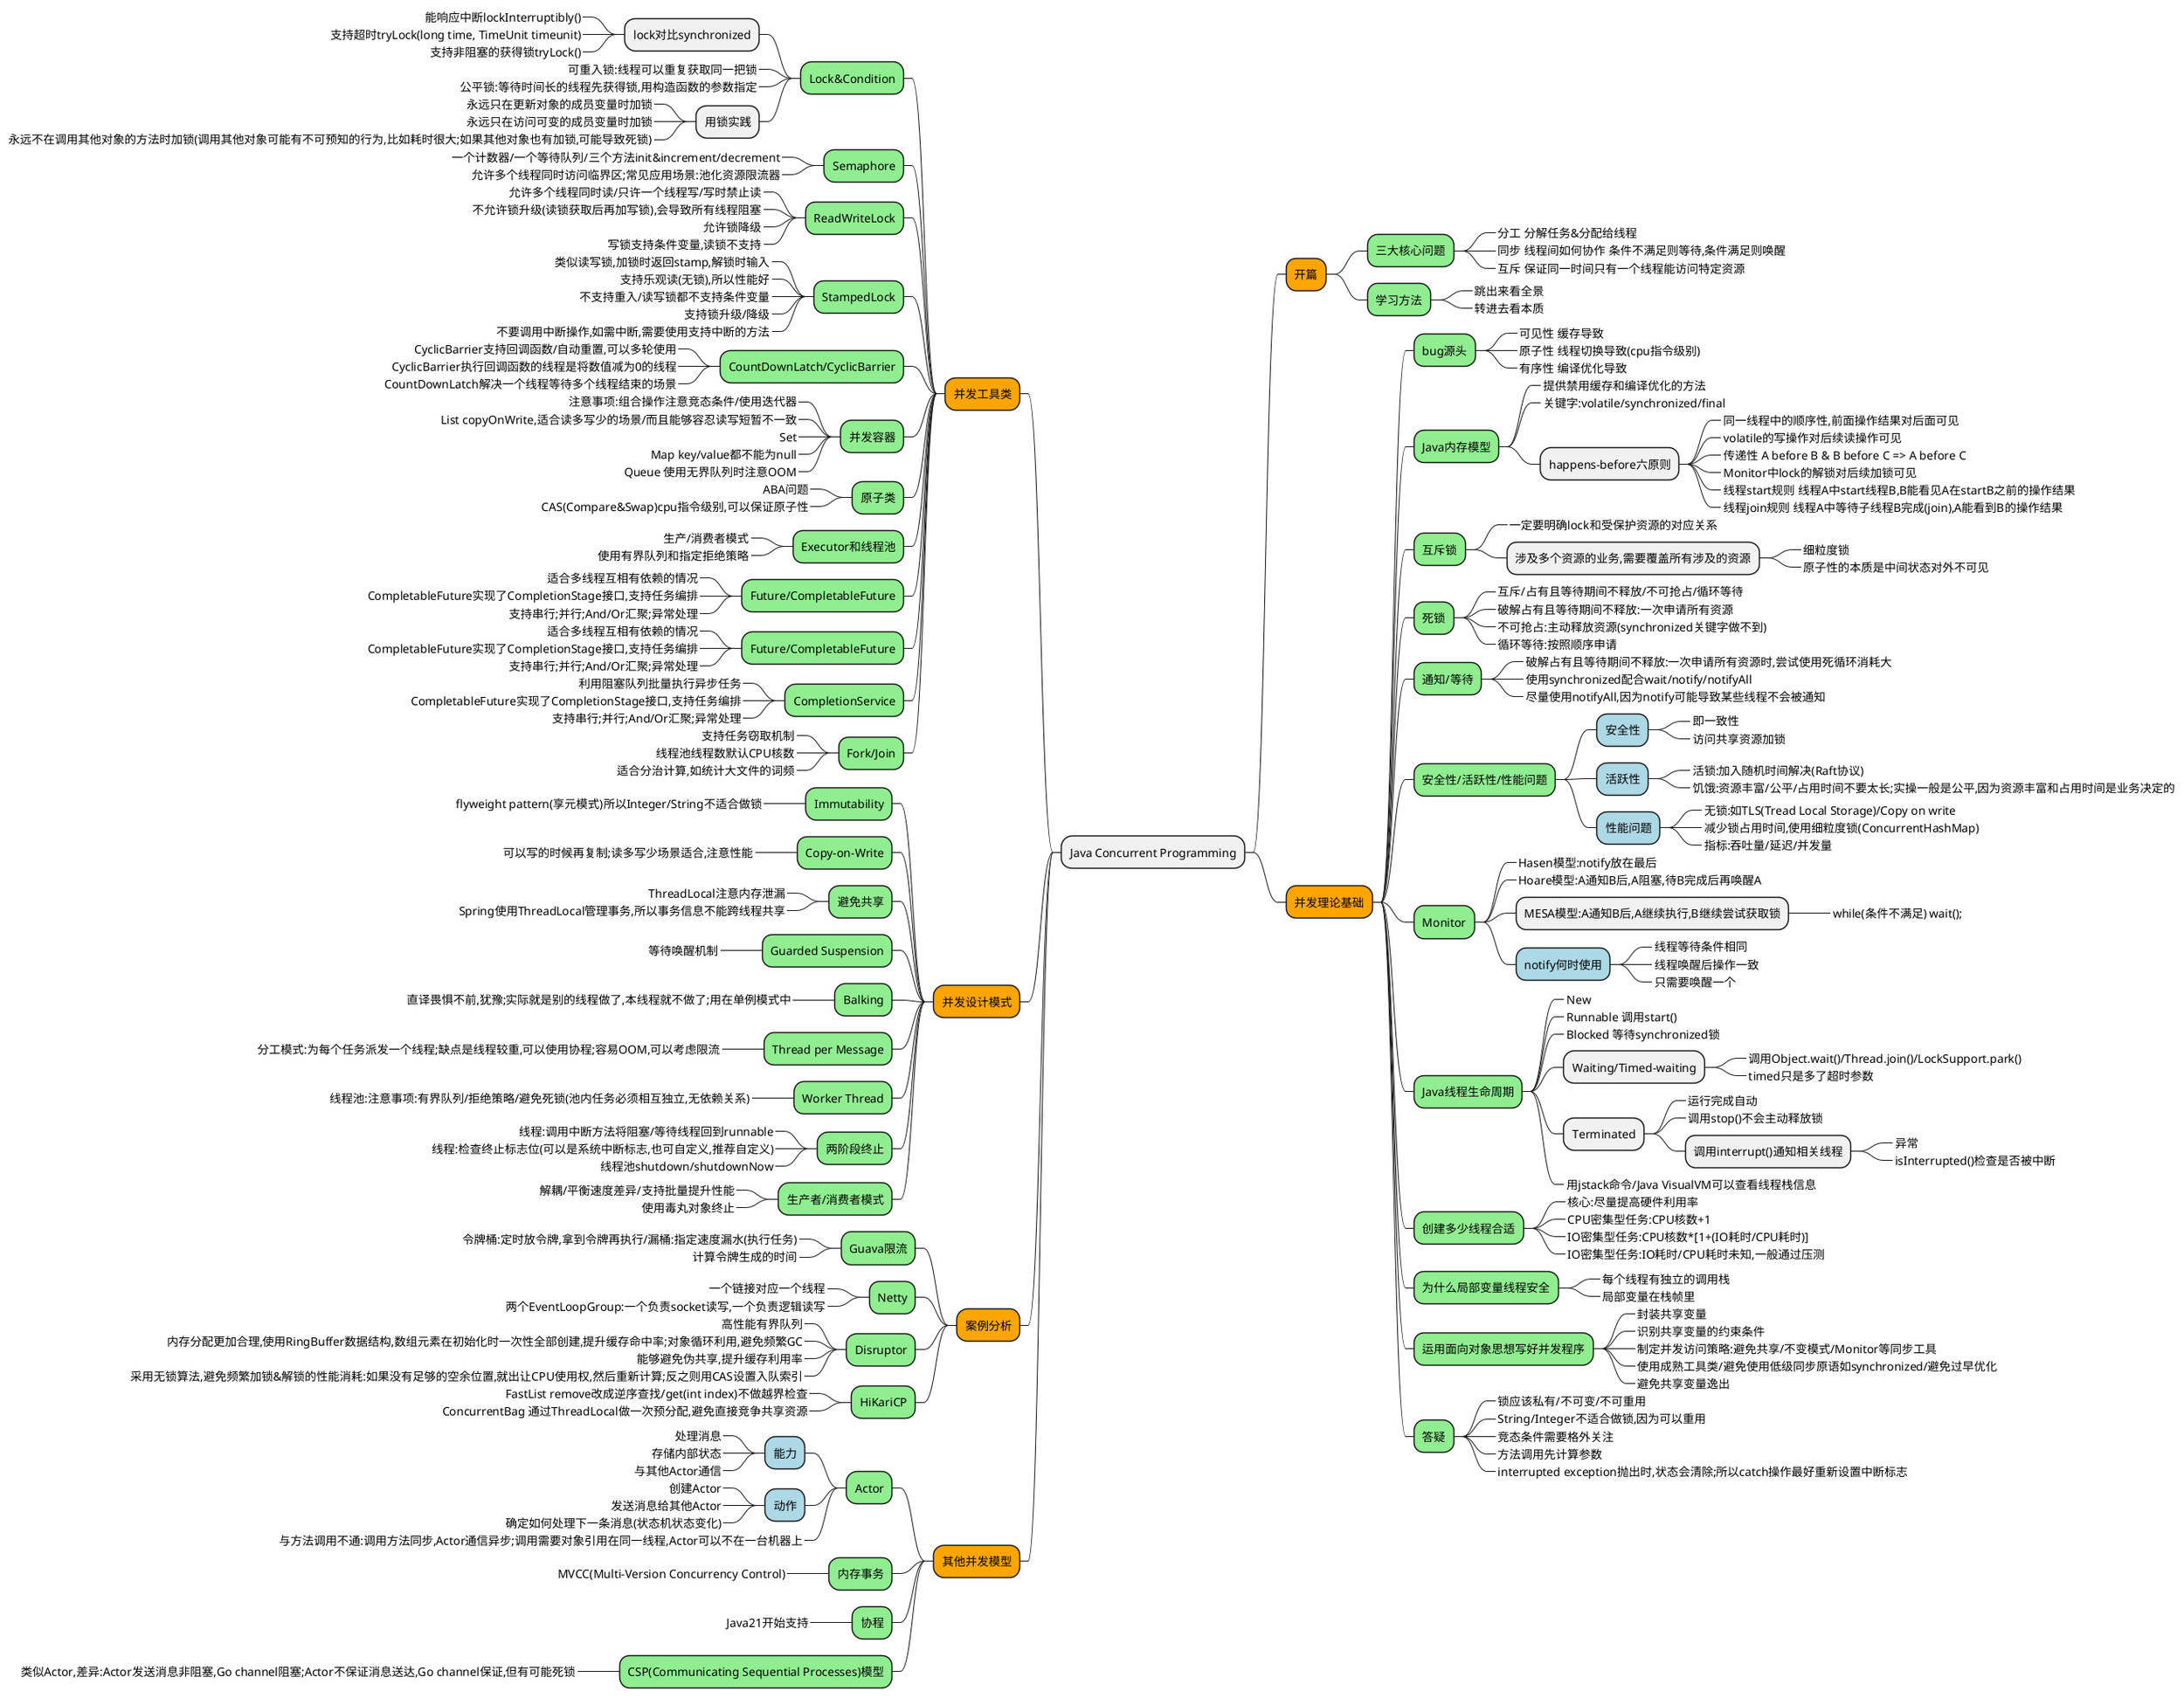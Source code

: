 @startmindmap
* Java Concurrent Programming
    *[#orange] 开篇
        *[#lightgreen] 三大核心问题
            *_ 分工 分解任务&分配给线程
            *_ 同步 线程间如何协作 条件不满足则等待,条件满足则唤醒
            *_ 互斥 保证同一时间只有一个线程能访问特定资源
        *[#lightgreen] 学习方法
            *_ 跳出来看全景
            *_ 转进去看本质
    *[#orange] 并发理论基础
        *[#lightgreen] bug源头
            *_ 可见性 缓存导致
            *_ 原子性 线程切换导致(cpu指令级别)
            *_ 有序性 编译优化导致
        *[#lightgreen] Java内存模型
            *_ 提供禁用缓存和编译优化的方法
            *_ 关键字:volatile/synchronized/final
            * happens-before六原则
                *_ 同一线程中的顺序性,前面操作结果对后面可见
                *_ volatile的写操作对后续读操作可见
                *_ 传递性 A before B & B before C => A before C
                *_ Monitor中lock的解锁对后续加锁可见
                *_ 线程start规则 线程A中start线程B,B能看见A在startB之前的操作结果
                *_ 线程join规则 线程A中等待子线程B完成(join),A能看到B的操作结果
        *[#lightgreen] 互斥锁
            *_ 一定要明确lock和受保护资源的对应关系
            * 涉及多个资源的业务,需要覆盖所有涉及的资源
                *_ 细粒度锁
                *_ 原子性的本质是中间状态对外不可见
        *[#lightgreen] 死锁
            *_ 互斥/占有且等待期间不释放/不可抢占/循环等待
            *_ 破解占有且等待期间不释放:一次申请所有资源
            *_ 不可抢占:主动释放资源(synchronized关键字做不到)
            *_ 循环等待:按照顺序申请
        *[#lightgreen] 通知/等待
            *_ 破解占有且等待期间不释放:一次申请所有资源时,尝试使用死循环消耗大
            *_ 使用synchronized配合wait/notify/notifyAll
            *_ 尽量使用notifyAll,因为notify可能导致某些线程不会被通知
        *[#lightgreen] 安全性/活跃性/性能问题
            *[#lightblue] 安全性
                *_ 即一致性
                *_ 访问共享资源加锁
            *[#lightblue] 活跃性
                *_ 活锁:加入随机时间解决(Raft协议)
                *_ 饥饿:资源丰富/公平/占用时间不要太长;实操一般是公平,因为资源丰富和占用时间是业务决定的
            *[#lightblue] 性能问题
                *_ 无锁:如TLS(Tread Local Storage)/Copy on write
                *_ 减少锁占用时间,使用细粒度锁(ConcurrentHashMap)
                *_ 指标:吞吐量/延迟/并发量
        *[#lightgreen] Monitor
            *_ Hasen模型:notify放在最后
            *_ Hoare模型:A通知B后,A阻塞,待B完成后再唤醒A
            * MESA模型:A通知B后,A继续执行,B继续尝试获取锁
                *_ while(条件不满足) wait();
            *[#lightblue] notify何时使用
                *_ 线程等待条件相同
                *_ 线程唤醒后操作一致
                *_ 只需要唤醒一个
        *[#lightgreen] Java线程生命周期
            *_ New
            *_ Runnable 调用start()
            *_ Blocked 等待synchronized锁
            * Waiting/Timed-waiting
                *_ 调用Object.wait()/Thread.join()/LockSupport.park()
                *_ timed只是多了超时参数
            * Terminated
                *_ 运行完成自动
                *_ 调用stop()不会主动释放锁
                * 调用interrupt()通知相关线程
                    *_ 异常
                    *_ isInterrupted()检查是否被中断
            *_ 用jstack命令/Java VisualVM可以查看线程栈信息
        *[#lightgreen] 创建多少线程合适
            *_ 核心:尽量提高硬件利用率
            *_ CPU密集型任务:CPU核数+1
            *_ IO密集型任务:CPU核数*[1+(IO耗时/CPU耗时)]
            *_ IO密集型任务:IO耗时/CPU耗时未知,一般通过压测
        *[#lightgreen] 为什么局部变量线程安全
            *_ 每个线程有独立的调用栈
            *_ 局部变量在栈帧里
        *[#lightgreen] 运用面向对象思想写好并发程序
            *_ 封装共享变量
            *_ 识别共享变量的约束条件
            *_ 制定并发访问策略:避免共享/不变模式/Monitor等同步工具
            *_ 使用成熟工具类/避免使用低级同步原语如synchronized/避免过早优化
            *_ 避免共享变量逸出
        *[#lightgreen] 答疑
            *_ 锁应该私有/不可变/不可重用
            *_ String/Integer不适合做锁,因为可以重用
            *_ 竞态条件需要格外关注
            *_ 方法调用先计算参数
            *_ interrupted exception抛出时,状态会清除;所以catch操作最好重新设置中断标志
left side
    *[#orange] 并发工具类
        *[#lightgreen] Lock&Condition
            * lock对比synchronized
                *_ 能响应中断lockInterruptibly()
                *_ 支持超时tryLock(long time, TimeUnit timeunit)
                *_ 支持非阻塞的获得锁tryLock()
            *_ 可重入锁:线程可以重复获取同一把锁
            *_ 公平锁:等待时间长的线程先获得锁,用构造函数的参数指定
            * 用锁实践
                *_ 永远只在更新对象的成员变量时加锁
                *_ 永远只在访问可变的成员变量时加锁
                *_ 永远不在调用其他对象的方法时加锁(调用其他对象可能有不可预知的行为,比如耗时很大;如果其他对象也有加锁,可能导致死锁)
        *[#lightgreen] Semaphore
            *_ 一个计数器/一个等待队列/三个方法init&increment/decrement
            *_ 允许多个线程同时访问临界区;常见应用场景:池化资源限流器
        *[#lightgreen] ReadWriteLock
            *_ 允许多个线程同时读/只许一个线程写/写时禁止读
            *_ 不允许锁升级(读锁获取后再加写锁),会导致所有线程阻塞
            *_ 允许锁降级
            *_ 写锁支持条件变量,读锁不支持
        *[#lightgreen] StampedLock
            *_ 类似读写锁,加锁时返回stamp,解锁时输入
            *_ 支持乐观读(无锁),所以性能好
            *_ 不支持重入/读写锁都不支持条件变量
            *_ 支持锁升级/降级
            *_ 不要调用中断操作,如需中断,需要使用支持中断的方法
        *[#lightgreen] CountDownLatch/CyclicBarrier
            *_ CyclicBarrier支持回调函数/自动重置,可以多轮使用
            *_ CyclicBarrier执行回调函数的线程是将数值减为0的线程
            *_ CountDownLatch解决一个线程等待多个线程结束的场景
        *[#lightgreen] 并发容器
            *_ 注意事项:组合操作注意竞态条件/使用迭代器
            *_ List copyOnWrite,适合读多写少的场景/而且能够容忍读写短暂不一致
            *_ Set
            *_ Map key/value都不能为null
            *_ Queue 使用无界队列时注意OOM
        *[#lightgreen] 原子类
            *_ ABA问题
            *_ CAS(Compare&Swap)cpu指令级别,可以保证原子性
        *[#lightgreen] Executor和线程池
            *_ 生产/消费者模式
            *_ 使用有界队列和指定拒绝策略
        *[#lightgreen] Future/CompletableFuture
            *_ 适合多线程互相有依赖的情况
            *_ CompletableFuture实现了CompletionStage接口,支持任务编排
            *_ 支持串行;并行;And/Or汇聚;异常处理
        *[#lightgreen] Future/CompletableFuture
            *_ 适合多线程互相有依赖的情况
            *_ CompletableFuture实现了CompletionStage接口,支持任务编排
            *_ 支持串行;并行;And/Or汇聚;异常处理
        *[#lightgreen] CompletionService
            *_ 利用阻塞队列批量执行异步任务
            *_ CompletableFuture实现了CompletionStage接口,支持任务编排
            *_ 支持串行;并行;And/Or汇聚;异常处理
        *[#lightgreen] Fork/Join
            *_ 支持任务窃取机制
            *_ 线程池线程数默认CPU核数
            *_ 适合分治计算,如统计大文件的词频
    *[#orange] 并发设计模式
        *[#lightgreen] Immutability
            *_ flyweight pattern(享元模式)所以Integer/String不适合做锁
        *[#lightgreen] Copy-on-Write
            *_ 可以写的时候再复制;读多写少场景适合,注意性能
        *[#lightgreen] 避免共享
            *_ ThreadLocal注意内存泄漏
            *_ Spring使用ThreadLocal管理事务,所以事务信息不能跨线程共享
        *[#lightgreen] Guarded Suspension
            *_ 等待唤醒机制
        *[#lightgreen] Balking
            *_ 直译畏惧不前,犹豫;实际就是别的线程做了,本线程就不做了;用在单例模式中
        *[#lightgreen] Thread per Message
            *_ 分工模式:为每个任务派发一个线程;缺点是线程较重,可以使用协程;容易OOM,可以考虑限流
        *[#lightgreen] Worker Thread
            *_ 线程池:注意事项:有界队列/拒绝策略/避免死锁(池内任务必须相互独立,无依赖关系)
        *[#lightgreen] 两阶段终止
            *_ 线程:调用中断方法将阻塞/等待线程回到runnable
            *_ 线程:检查终止标志位(可以是系统中断标志,也可自定义,推荐自定义)
            *_ 线程池shutdown/shutdownNow
        *[#lightgreen] 生产者/消费者模式
            *_ 解耦/平衡速度差异/支持批量提升性能
            *_ 使用毒丸对象终止
    *[#orange] 案例分析
        *[#lightgreen] Guava限流
            *_ 令牌桶:定时放令牌,拿到令牌再执行/漏桶:指定速度漏水(执行任务)
            *_ 计算令牌生成的时间
        *[#lightgreen] Netty
            *_ 一个链接对应一个线程
            *_ 两个EventLoopGroup:一个负责socket读写,一个负责逻辑读写
        *[#lightgreen] Disruptor
            *_ 高性能有界队列
            *_ 内存分配更加合理,使用RingBuffer数据结构,数组元素在初始化时一次性全部创建,提升缓存命中率;对象循环利用,避免频繁GC
            *_ 能够避免伪共享,提升缓存利用率
            *_ 采用无锁算法,避免频繁加锁&解锁的性能消耗:如果没有足够的空余位置,就出让CPU使用权,然后重新计算;反之则用CAS设置入队索引
        *[#lightgreen] HiKariCP
            *_ FastList remove改成逆序查找/get(int index)不做越界检查
            *_ ConcurrentBag 通过ThreadLocal做一次预分配,避免直接竞争共享资源
    *[#orange] 其他并发模型
        *[#lightgreen] Actor
            *[#lightblue] 能力
                *_ 处理消息
                *_ 存储内部状态
                *_ 与其他Actor通信
            *[#lightblue] 动作
                *_ 创建Actor
                *_ 发送消息给其他Actor
                *_ 确定如何处理下一条消息(状态机状态变化)
            *_ 与方法调用不通:调用方法同步,Actor通信异步;调用需要对象引用在同一线程,Actor可以不在一台机器上
        *[#lightgreen] 内存事务
            *_ MVCC(Multi-Version Concurrency Control)
        *[#lightgreen] 协程
            *_ Java21开始支持
        *[#lightgreen] CSP(Communicating Sequential Processes)模型
            *_ 类似Actor,差异:Actor发送消息非阻塞,Go channel阻塞;Actor不保证消息送达,Go channel保证,但有可能死锁
@endmindmap